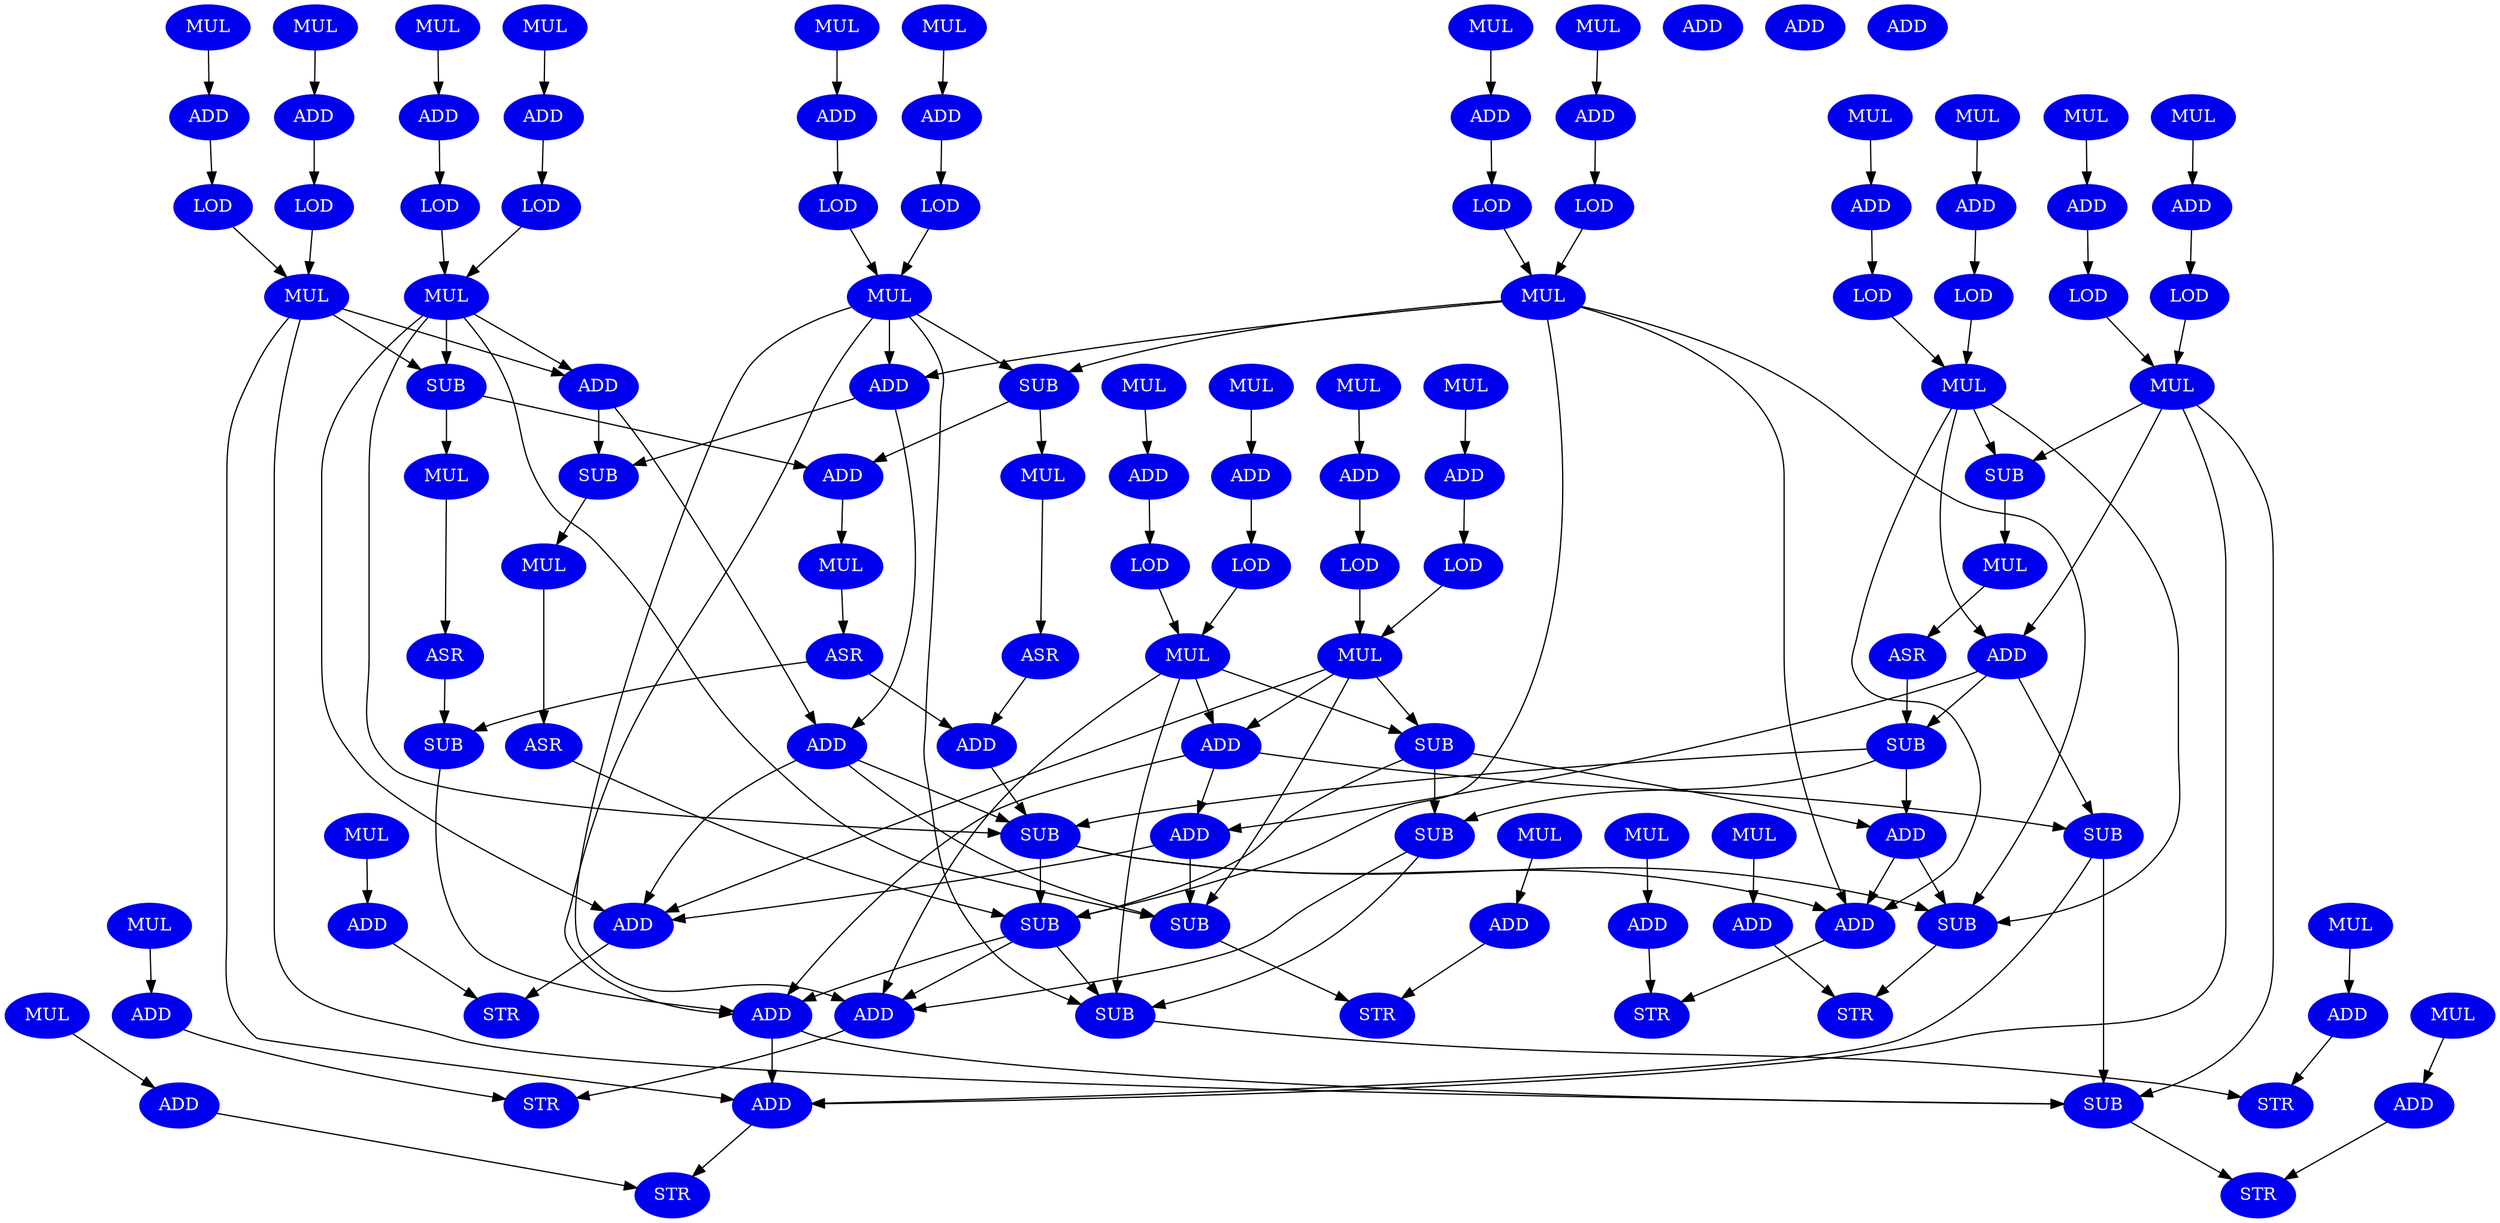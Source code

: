digraph jpeg_idct_ifast_dfg__5 {
    node [fontcolor=white,style=filled,color=blue2];
    MUL_2 [label = MUL ];
    ADD_5 [label = ADD ];
    LOD_6 [label = LOD ];
    MUL_10 [label = MUL ];
    ADD_13 [label = ADD ];
    LOD_14 [label = LOD ];
    MUL_16 [label = MUL ];
    MUL_19 [label = MUL ];
    ADD_22 [label = ADD ];
    LOD_23 [label = LOD ];
    MUL_27 [label = MUL ];
    ADD_30 [label = ADD ];
    LOD_31 [label = LOD ];
    MUL_33 [label = MUL ];
    MUL_36 [label = MUL ];
    ADD_39 [label = ADD ];
    LOD_40 [label = LOD ];
    MUL_44 [label = MUL ];
    ADD_47 [label = ADD ];
    LOD_48 [label = LOD ];
    MUL_50 [label = MUL ];
    MUL_53 [label = MUL ];
    ADD_56 [label = ADD ];
    LOD_57 [label = LOD ];
    MUL_61 [label = MUL ];
    ADD_64 [label = ADD ];
    LOD_65 [label = LOD ];
    MUL_67 [label = MUL ];
    ADD_69 [label = ADD ];
    SUB_71 [label = SUB ];
    ADD_73 [label = ADD ];
    SUB_75 [label = SUB ];
    MUL_78 [label = MUL ];
    ASR_80 [label = ASR ];
    SUB_82 [label = SUB ];
    ADD_84 [label = ADD ];
    SUB_86 [label = SUB ];
    ADD_88 [label = ADD ];
    SUB_90 [label = SUB ];
    MUL_93 [label = MUL ];
    ADD_96 [label = ADD ];
    LOD_97 [label = LOD ];
    MUL_101 [label = MUL ];
    ADD_104 [label = ADD ];
    LOD_105 [label = LOD ];
    MUL_107 [label = MUL ];
    MUL_110 [label = MUL ];
    ADD_113 [label = ADD ];
    LOD_114 [label = LOD ];
    MUL_118 [label = MUL ];
    ADD_121 [label = ADD ];
    LOD_122 [label = LOD ];
    MUL_124 [label = MUL ];
    MUL_127 [label = MUL ];
    ADD_130 [label = ADD ];
    LOD_131 [label = LOD ];
    MUL_135 [label = MUL ];
    ADD_138 [label = ADD ];
    LOD_139 [label = LOD ];
    MUL_141 [label = MUL ];
    MUL_144 [label = MUL ];
    ADD_147 [label = ADD ];
    LOD_148 [label = LOD ];
    MUL_152 [label = MUL ];
    ADD_155 [label = ADD ];
    LOD_156 [label = LOD ];
    MUL_158 [label = MUL ];
    ADD_160 [label = ADD ];
    SUB_162 [label = SUB ];
    ADD_164 [label = ADD ];
    SUB_166 [label = SUB ];
    ADD_168 [label = ADD ];
    SUB_170 [label = SUB ];
    MUL_173 [label = MUL ];
    ASR_175 [label = ASR ];
    ADD_178 [label = ADD ];
    MUL_181 [label = MUL ];
    ASR_183 [label = ASR ];
    MUL_188 [label = MUL ];
    ASR_190 [label = ASR ];
    SUB_192 [label = SUB ];
    MUL_196 [label = MUL ];
    ASR_198 [label = ASR ];
    ADD_200 [label = ADD ];
    SUB_202 [label = SUB ];
    SUB_204 [label = SUB ];
    ADD_206 [label = ADD ];
    ADD_208 [label = ADD ];
    MUL_210 [label = MUL ];
    ADD_213 [label = ADD ];
    STR_214 [label = STR ];
    SUB_215 [label = SUB ];
    MUL_217 [label = MUL ];
    ADD_220 [label = ADD ];
    STR_221 [label = STR ];
    ADD_222 [label = ADD ];
    MUL_224 [label = MUL ];
    ADD_227 [label = ADD ];
    STR_228 [label = STR ];
    SUB_229 [label = SUB ];
    MUL_231 [label = MUL ];
    ADD_234 [label = ADD ];
    STR_235 [label = STR ];
    ADD_236 [label = ADD ];
    MUL_238 [label = MUL ];
    ADD_241 [label = ADD ];
    STR_242 [label = STR ];
    SUB_243 [label = SUB ];
    MUL_245 [label = MUL ];
    ADD_248 [label = ADD ];
    STR_249 [label = STR ];
    ADD_250 [label = ADD ];
    MUL_252 [label = MUL ];
    ADD_255 [label = ADD ];
    STR_256 [label = STR ];
    SUB_257 [label = SUB ];
    MUL_259 [label = MUL ];
    ADD_262 [label = ADD ];
    STR_263 [label = STR ];
    ADD_266 [label = ADD ];
    ADD_270 [label = ADD ];
    ADD_274 [label = ADD ];
    MUL_2 -> ADD_5 [ name = 1 ];
    ADD_5 -> LOD_6 [ name = 2 ];
    LOD_6 -> MUL_16 [ name = 3 ];
    MUL_10 -> ADD_13 [ name = 5 ];
    ADD_13 -> LOD_14 [ name = 6 ];
    LOD_14 -> MUL_16 [ name = 7 ];
    MUL_16 -> ADD_69 [ name = 8 ];
    MUL_16 -> SUB_71 [ name = 9 ];
    MUL_16 -> ADD_208 [ name = 10 ];
    MUL_16 -> SUB_215 [ name = 11 ];
    MUL_19 -> ADD_22 [ name = 13 ];
    ADD_22 -> LOD_23 [ name = 14 ];
    LOD_23 -> MUL_33 [ name = 15 ];
    MUL_27 -> ADD_30 [ name = 17 ];
    ADD_30 -> LOD_31 [ name = 18 ];
    LOD_31 -> MUL_33 [ name = 19 ];
    MUL_33 -> ADD_73 [ name = 20 ];
    MUL_33 -> SUB_75 [ name = 21 ];
    MUL_33 -> ADD_222 [ name = 22 ];
    MUL_33 -> SUB_229 [ name = 23 ];
    MUL_36 -> ADD_39 [ name = 25 ];
    ADD_39 -> LOD_40 [ name = 26 ];
    LOD_40 -> MUL_50 [ name = 27 ];
    MUL_44 -> ADD_47 [ name = 29 ];
    ADD_47 -> LOD_48 [ name = 30 ];
    LOD_48 -> MUL_50 [ name = 31 ];
    MUL_50 -> ADD_69 [ name = 32 ];
    MUL_50 -> SUB_71 [ name = 33 ];
    MUL_50 -> ADD_236 [ name = 34 ];
    MUL_50 -> SUB_243 [ name = 35 ];
    MUL_53 -> ADD_56 [ name = 37 ];
    ADD_56 -> LOD_57 [ name = 38 ];
    LOD_57 -> MUL_67 [ name = 39 ];
    MUL_61 -> ADD_64 [ name = 41 ];
    ADD_64 -> LOD_65 [ name = 42 ];
    LOD_65 -> MUL_67 [ name = 43 ];
    MUL_67 -> ADD_73 [ name = 44 ];
    MUL_67 -> SUB_75 [ name = 45 ];
    MUL_67 -> ADD_250 [ name = 46 ];
    MUL_67 -> SUB_257 [ name = 47 ];
    ADD_69 -> ADD_84 [ name = 48 ];
    ADD_69 -> SUB_86 [ name = 49 ];
    ADD_69 -> ADD_206 [ name = 50 ];
    SUB_71 -> ADD_88 [ name = 51 ];
    SUB_71 -> SUB_90 [ name = 52 ];
    SUB_71 -> SUB_204 [ name = 53 ];
    ADD_73 -> SUB_82 [ name = 54 ];
    ADD_73 -> ADD_84 [ name = 55 ];
    ADD_73 -> SUB_86 [ name = 56 ];
    SUB_75 -> MUL_78 [ name = 57 ];
    MUL_78 -> ASR_80 [ name = 59 ];
    ASR_80 -> SUB_82 [ name = 61 ];
    SUB_82 -> ADD_88 [ name = 62 ];
    SUB_82 -> SUB_90 [ name = 63 ];
    SUB_82 -> SUB_202 [ name = 64 ];
    ADD_84 -> ADD_208 [ name = 65 ];
    ADD_84 -> SUB_215 [ name = 66 ];
    SUB_86 -> ADD_250 [ name = 67 ];
    SUB_86 -> SUB_257 [ name = 68 ];
    ADD_88 -> ADD_222 [ name = 69 ];
    ADD_88 -> SUB_229 [ name = 70 ];
    SUB_90 -> ADD_236 [ name = 71 ];
    SUB_90 -> SUB_243 [ name = 72 ];
    MUL_93 -> ADD_96 [ name = 74 ];
    ADD_96 -> LOD_97 [ name = 75 ];
    LOD_97 -> MUL_107 [ name = 76 ];
    MUL_101 -> ADD_104 [ name = 78 ];
    ADD_104 -> LOD_105 [ name = 79 ];
    LOD_105 -> MUL_107 [ name = 80 ];
    MUL_107 -> ADD_164 [ name = 81 ];
    MUL_107 -> SUB_166 [ name = 82 ];
    MUL_107 -> ADD_250 [ name = 83 ];
    MUL_107 -> SUB_257 [ name = 84 ];
    MUL_110 -> ADD_113 [ name = 86 ];
    ADD_113 -> LOD_114 [ name = 87 ];
    LOD_114 -> MUL_124 [ name = 88 ];
    MUL_118 -> ADD_121 [ name = 90 ];
    ADD_121 -> LOD_122 [ name = 91 ];
    LOD_122 -> MUL_124 [ name = 92 ];
    MUL_124 -> ADD_160 [ name = 93 ];
    MUL_124 -> SUB_162 [ name = 94 ];
    MUL_124 -> ADD_206 [ name = 95 ];
    MUL_124 -> ADD_236 [ name = 96 ];
    MUL_124 -> SUB_243 [ name = 97 ];
    MUL_127 -> ADD_130 [ name = 99 ];
    ADD_130 -> LOD_131 [ name = 100 ];
    LOD_131 -> MUL_141 [ name = 101 ];
    MUL_135 -> ADD_138 [ name = 103 ];
    ADD_138 -> LOD_139 [ name = 104 ];
    LOD_139 -> MUL_141 [ name = 105 ];
    MUL_141 -> ADD_160 [ name = 106 ];
    MUL_141 -> SUB_162 [ name = 107 ];
    MUL_141 -> SUB_204 [ name = 108 ];
    MUL_141 -> ADD_222 [ name = 109 ];
    MUL_141 -> SUB_229 [ name = 110 ];
    MUL_144 -> ADD_147 [ name = 112 ];
    ADD_147 -> LOD_148 [ name = 113 ];
    LOD_148 -> MUL_158 [ name = 114 ];
    MUL_152 -> ADD_155 [ name = 116 ];
    ADD_155 -> LOD_156 [ name = 117 ];
    LOD_156 -> MUL_158 [ name = 118 ];
    MUL_158 -> ADD_164 [ name = 119 ];
    MUL_158 -> SUB_166 [ name = 120 ];
    MUL_158 -> SUB_202 [ name = 121 ];
    MUL_158 -> ADD_208 [ name = 122 ];
    MUL_158 -> SUB_215 [ name = 123 ];
    ADD_160 -> ADD_168 [ name = 124 ];
    ADD_160 -> SUB_170 [ name = 125 ];
    SUB_162 -> ADD_178 [ name = 126 ];
    SUB_162 -> MUL_196 [ name = 127 ];
    ADD_164 -> ADD_168 [ name = 128 ];
    ADD_164 -> SUB_170 [ name = 129 ];
    SUB_166 -> ADD_178 [ name = 130 ];
    SUB_166 -> MUL_188 [ name = 131 ];
    ADD_168 -> SUB_202 [ name = 132 ];
    ADD_168 -> ADD_208 [ name = 133 ];
    ADD_168 -> SUB_215 [ name = 134 ];
    SUB_170 -> MUL_173 [ name = 135 ];
    MUL_173 -> ASR_175 [ name = 137 ];
    ASR_175 -> SUB_204 [ name = 139 ];
    ADD_178 -> MUL_181 [ name = 140 ];
    MUL_181 -> ASR_183 [ name = 142 ];
    ASR_183 -> SUB_192 [ name = 144 ];
    ASR_183 -> ADD_200 [ name = 145 ];
    MUL_188 -> ASR_190 [ name = 147 ];
    ASR_190 -> SUB_192 [ name = 149 ];
    SUB_192 -> ADD_206 [ name = 150 ];
    MUL_196 -> ASR_198 [ name = 152 ];
    ASR_198 -> ADD_200 [ name = 154 ];
    ADD_200 -> SUB_202 [ name = 155 ];
    SUB_202 -> SUB_204 [ name = 156 ];
    SUB_202 -> ADD_222 [ name = 157 ];
    SUB_202 -> SUB_229 [ name = 158 ];
    SUB_204 -> ADD_206 [ name = 159 ];
    SUB_204 -> ADD_236 [ name = 160 ];
    SUB_204 -> SUB_243 [ name = 161 ];
    ADD_206 -> ADD_250 [ name = 162 ];
    ADD_206 -> SUB_257 [ name = 163 ];
    ADD_208 -> STR_214 [ name = 164 ];
    MUL_210 -> ADD_213 [ name = 166 ];
    ADD_213 -> STR_214 [ name = 167 ];
    SUB_215 -> STR_221 [ name = 168 ];
    MUL_217 -> ADD_220 [ name = 170 ];
    ADD_220 -> STR_221 [ name = 171 ];
    ADD_222 -> STR_228 [ name = 172 ];
    MUL_224 -> ADD_227 [ name = 174 ];
    ADD_227 -> STR_228 [ name = 175 ];
    SUB_229 -> STR_235 [ name = 176 ];
    MUL_231 -> ADD_234 [ name = 178 ];
    ADD_234 -> STR_235 [ name = 179 ];
    ADD_236 -> STR_242 [ name = 180 ];
    MUL_238 -> ADD_241 [ name = 182 ];
    ADD_241 -> STR_242 [ name = 183 ];
    SUB_243 -> STR_249 [ name = 184 ];
    MUL_245 -> ADD_248 [ name = 186 ];
    ADD_248 -> STR_249 [ name = 187 ];
    ADD_250 -> STR_256 [ name = 188 ];
    MUL_252 -> ADD_255 [ name = 190 ];
    ADD_255 -> STR_256 [ name = 191 ];
    SUB_257 -> STR_263 [ name = 192 ];
    MUL_259 -> ADD_262 [ name = 194 ];
    ADD_262 -> STR_263 [ name = 195 ];
}